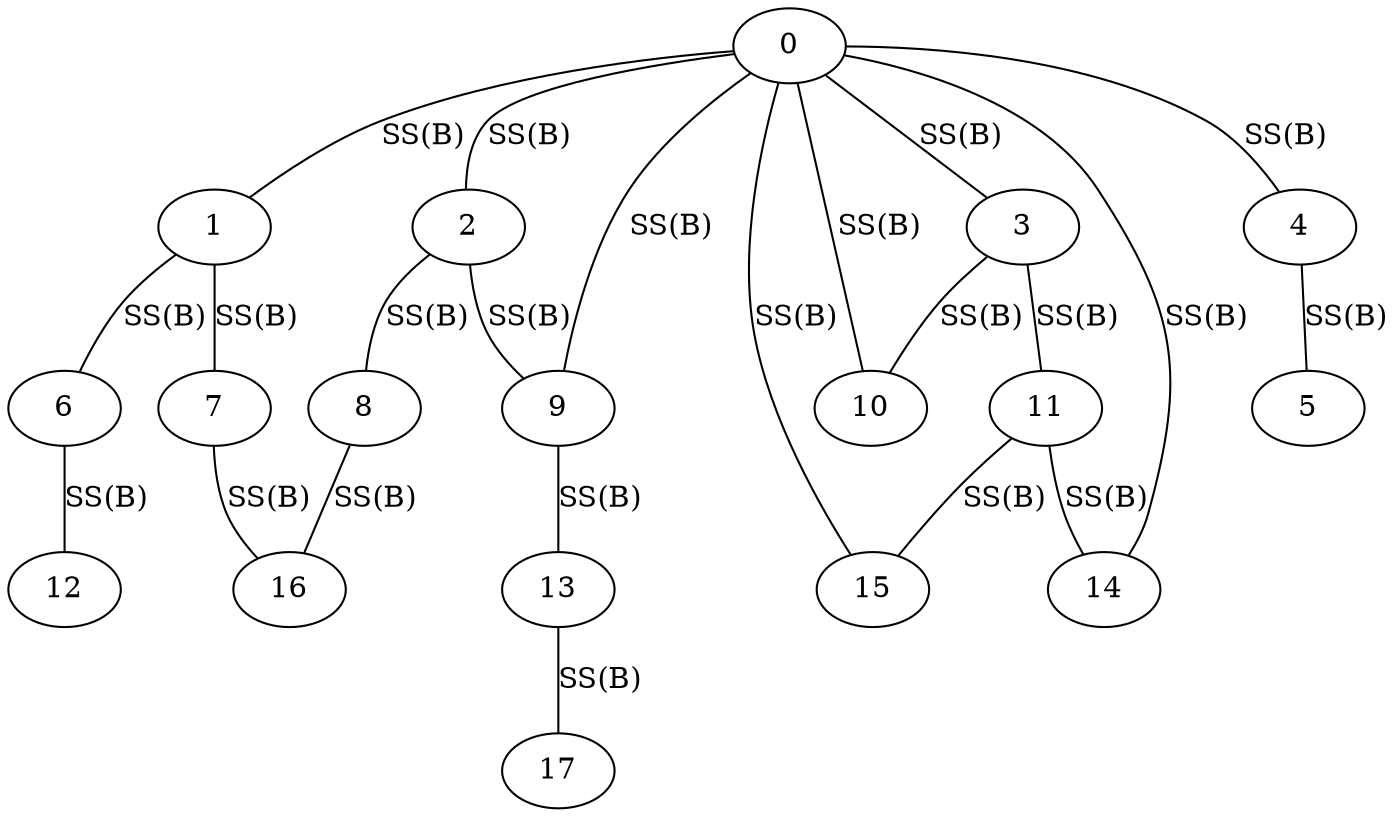 graph G {
	0 -- 1 [label="SS(B)"]
	0 -- 2 [label="SS(B)"]
	0 -- 3 [label="SS(B)"]
	0 -- 4 [label="SS(B)"]
	1 -- 6 [label="SS(B)"]
	1 -- 7 [label="SS(B)"]
	2 -- 8 [label="SS(B)"]
	2 -- 9 [label="SS(B)"]
	3 -- 10 [label="SS(B)"]
	3 -- 11 [label="SS(B)"]
	4 -- 5 [label="SS(B)"]
	6 -- 12 [label="SS(B)"]
	7 -- 16 [label="SS(B)"]
	8 -- 16 [label="SS(B)"]
	9 -- 13 [label="SS(B)"]
	9 -- 0 [label="SS(B)"]
	10 -- 0 [label="SS(B)"]
	11 -- 14 [label="SS(B)"]
	11 -- 15 [label="SS(B)"]
	13 -- 17 [label="SS(B)"]
	14 -- 0 [label="SS(B)"]
	15 -- 0 [label="SS(B)"]
}
